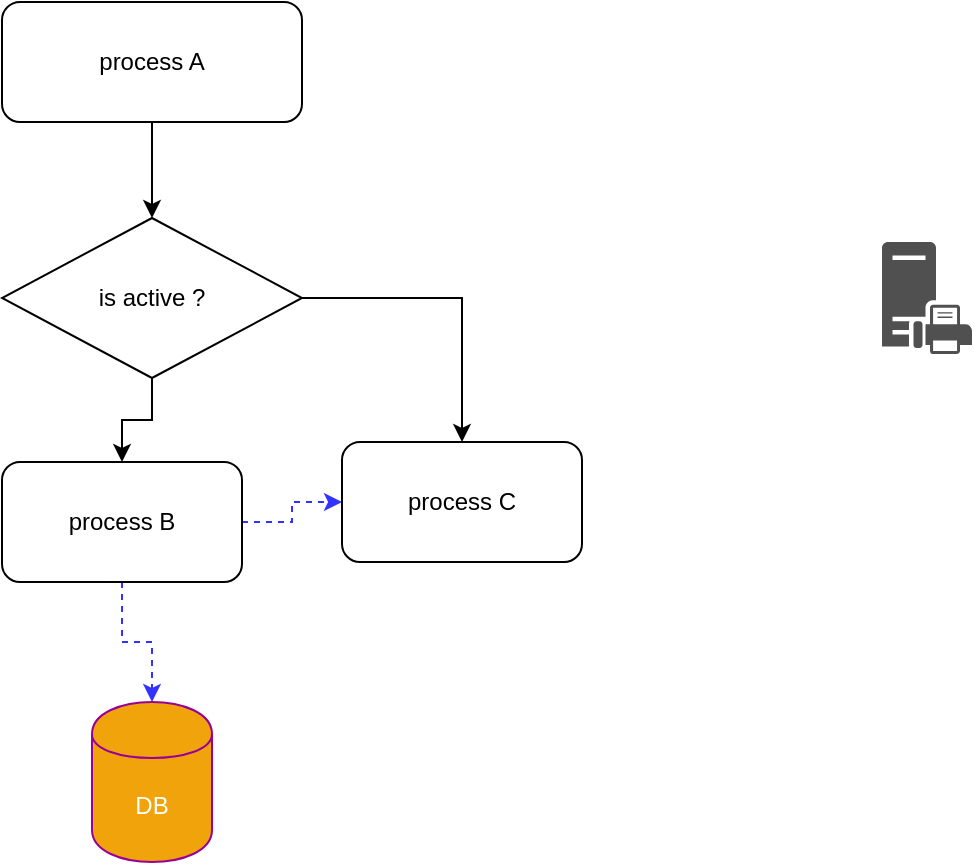 <mxfile version="13.10.0" type="embed">
    <diagram id="NxROld5fMaJWTlwxGc8h" name="Page-1">
        <mxGraphModel dx="350" dy="322" grid="1" gridSize="10" guides="1" tooltips="1" connect="1" arrows="1" fold="1" page="1" pageScale="1" pageWidth="827" pageHeight="1169" background="none" math="0" shadow="0">
            <root>
                <mxCell id="0"/>
                <mxCell id="1" parent="0"/>
                <mxCell id="4" value="" style="pointerEvents=1;shadow=0;dashed=0;html=1;strokeColor=none;fillColor=#505050;labelPosition=center;verticalLabelPosition=bottom;verticalAlign=top;outlineConnect=0;align=center;shape=mxgraph.office.communications.fax_partner;" parent="1" vertex="1">
                    <mxGeometry x="500" y="160" width="45" height="56" as="geometry"/>
                </mxCell>
                <mxCell id="7" value="" style="edgeStyle=orthogonalEdgeStyle;rounded=0;orthogonalLoop=1;jettySize=auto;html=1;" parent="1" source="5" target="8" edge="1">
                    <mxGeometry relative="1" as="geometry"/>
                </mxCell>
                <mxCell id="5" value="process A" style="rounded=1;whiteSpace=wrap;html=1;" parent="1" vertex="1">
                    <mxGeometry x="60" y="40" width="150" height="60" as="geometry"/>
                </mxCell>
                <mxCell id="26" value="" style="edgeStyle=orthogonalEdgeStyle;rounded=0;orthogonalLoop=1;jettySize=auto;html=1;dashed=1;strokeColor=#3333FF;" edge="1" parent="1" source="6" target="25">
                    <mxGeometry relative="1" as="geometry"/>
                </mxCell>
                <mxCell id="27" value="" style="edgeStyle=orthogonalEdgeStyle;rounded=0;orthogonalLoop=1;jettySize=auto;html=1;dashed=1;strokeColor=#3333FF;" edge="1" parent="1" source="6" target="10">
                    <mxGeometry relative="1" as="geometry"/>
                </mxCell>
                <mxCell id="6" value="process B" style="rounded=1;whiteSpace=wrap;html=1;" parent="1" vertex="1">
                    <mxGeometry x="60" y="270" width="120" height="60" as="geometry"/>
                </mxCell>
                <mxCell id="9" value="" style="edgeStyle=orthogonalEdgeStyle;rounded=0;orthogonalLoop=1;jettySize=auto;html=1;" parent="1" source="8" target="6" edge="1">
                    <mxGeometry relative="1" as="geometry"/>
                </mxCell>
                <mxCell id="11" value="" style="edgeStyle=orthogonalEdgeStyle;rounded=0;orthogonalLoop=1;jettySize=auto;html=1;entryX=0.5;entryY=0;entryDx=0;entryDy=0;" parent="1" source="8" target="10" edge="1">
                    <mxGeometry relative="1" as="geometry">
                        <Array as="points">
                            <mxPoint x="290" y="188"/>
                        </Array>
                    </mxGeometry>
                </mxCell>
                <mxCell id="8" value="is active ?" style="rhombus;whiteSpace=wrap;html=1;" parent="1" vertex="1">
                    <mxGeometry x="60" y="148" width="150" height="80" as="geometry"/>
                </mxCell>
                <mxCell id="10" value="process C" style="rounded=1;whiteSpace=wrap;html=1;" parent="1" vertex="1">
                    <mxGeometry x="230" y="260" width="120" height="60" as="geometry"/>
                </mxCell>
                <mxCell id="25" value="DB" style="shape=cylinder;whiteSpace=wrap;html=1;boundedLbl=1;backgroundOutline=1;rounded=1;fillColor=#f0a30a;fontColor=#ffffff;strokeColor=#990099;" vertex="1" parent="1">
                    <mxGeometry x="105" y="390" width="60" height="80" as="geometry"/>
                </mxCell>
            </root>
        </mxGraphModel>
    </diagram>
</mxfile>